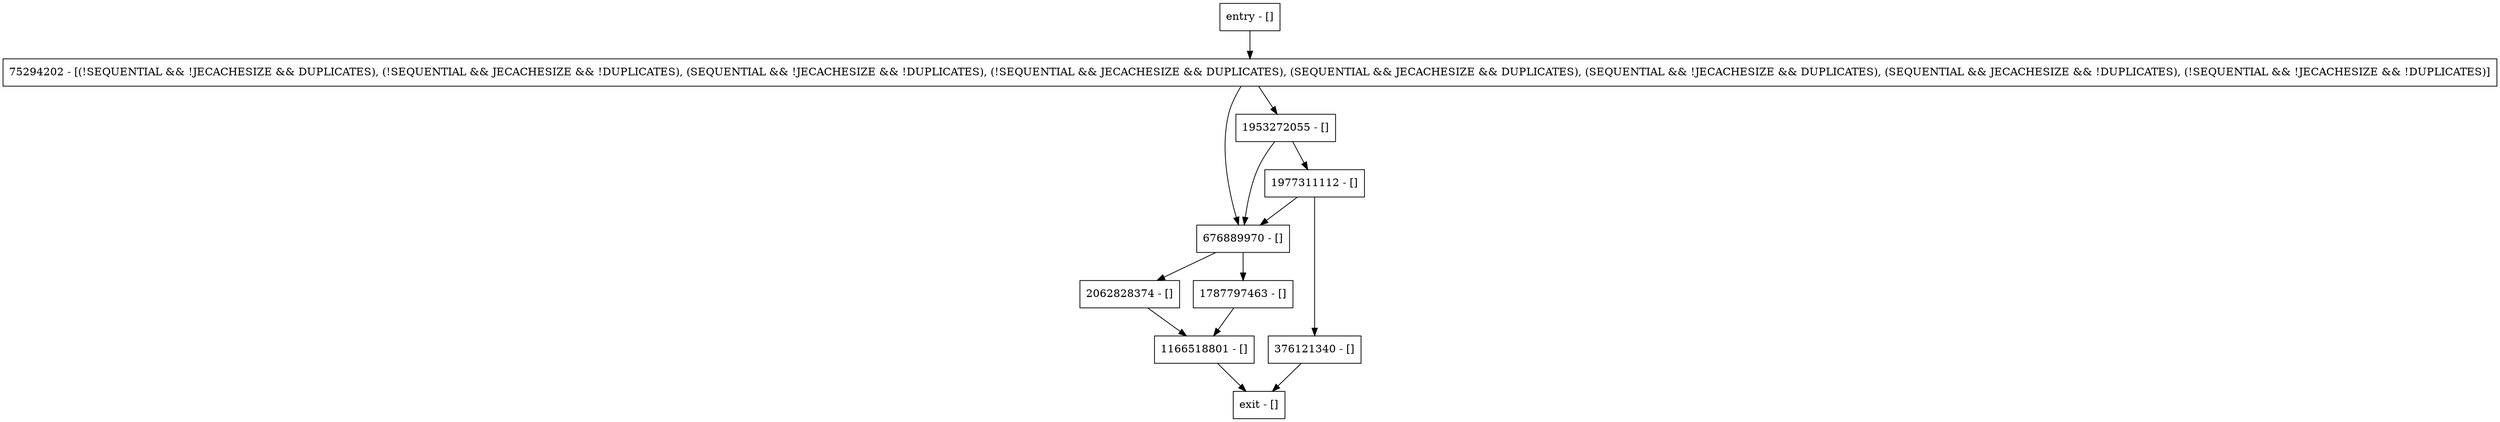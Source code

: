 digraph isBINDelta {
node [shape=record];
entry [label="entry - []"];
exit [label="exit - []"];
676889970 [label="676889970 - []"];
1953272055 [label="1953272055 - []"];
2062828374 [label="2062828374 - []"];
1787797463 [label="1787797463 - []"];
1977311112 [label="1977311112 - []"];
1166518801 [label="1166518801 - []"];
376121340 [label="376121340 - []"];
75294202 [label="75294202 - [(!SEQUENTIAL && !JECACHESIZE && DUPLICATES), (!SEQUENTIAL && JECACHESIZE && !DUPLICATES), (SEQUENTIAL && !JECACHESIZE && !DUPLICATES), (!SEQUENTIAL && JECACHESIZE && DUPLICATES), (SEQUENTIAL && JECACHESIZE && DUPLICATES), (SEQUENTIAL && !JECACHESIZE && DUPLICATES), (SEQUENTIAL && JECACHESIZE && !DUPLICATES), (!SEQUENTIAL && !JECACHESIZE && !DUPLICATES)]"];
entry;
exit;
entry -> 75294202;
676889970 -> 2062828374;
676889970 -> 1787797463;
1953272055 -> 676889970;
1953272055 -> 1977311112;
2062828374 -> 1166518801;
1787797463 -> 1166518801;
1977311112 -> 676889970;
1977311112 -> 376121340;
1166518801 -> exit;
376121340 -> exit;
75294202 -> 676889970;
75294202 -> 1953272055;
}
